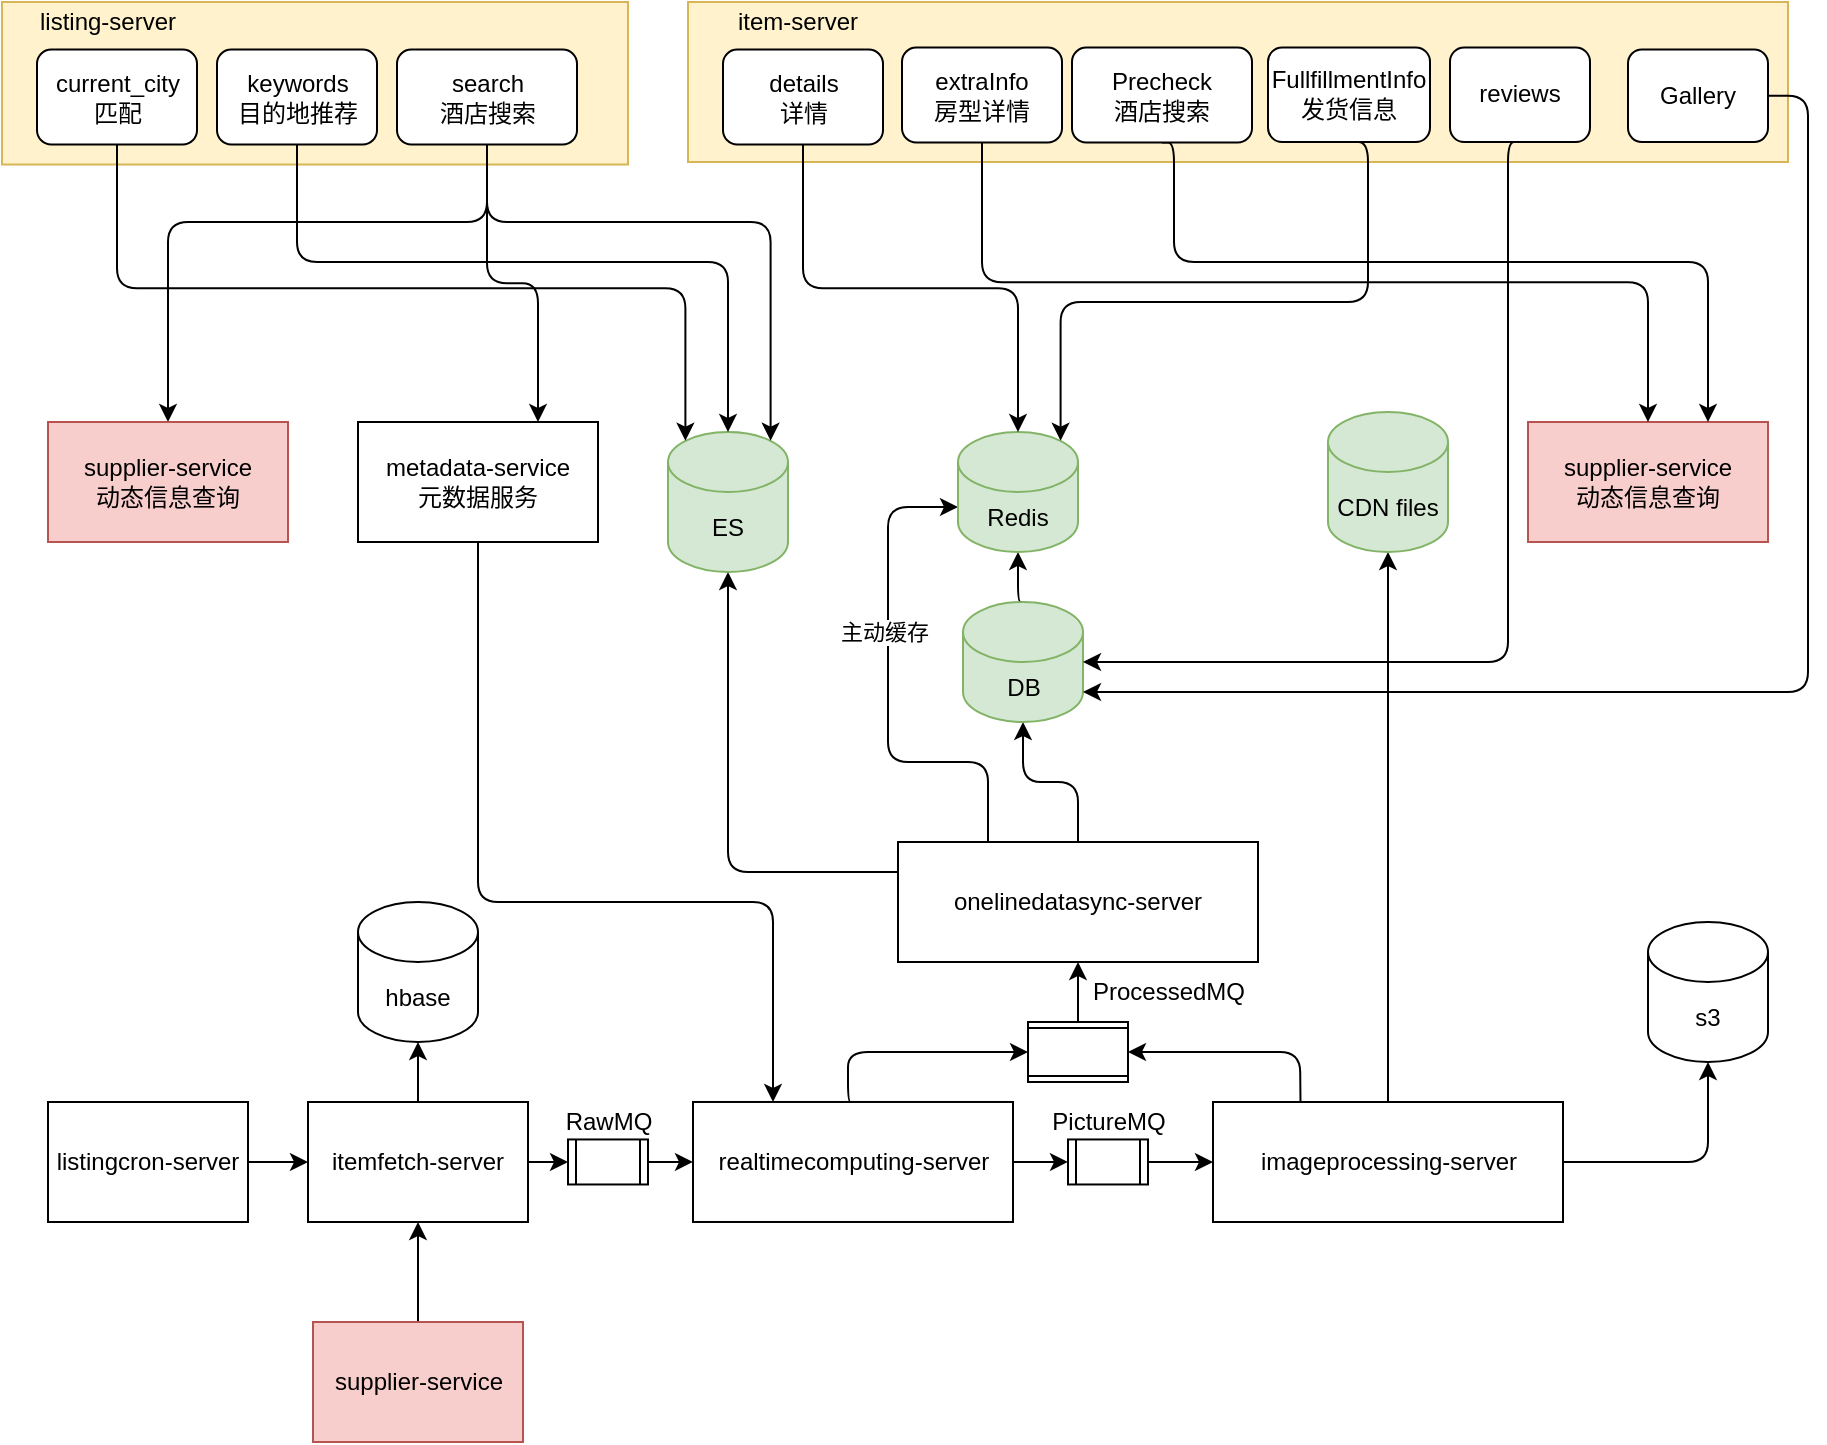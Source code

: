 <mxfile version="20.0.4" type="github">
  <diagram id="2-hrm1N1ebwm_3weLaVp" name="Page-1">
    <mxGraphModel dx="1298" dy="834" grid="1" gridSize="10" guides="1" tooltips="1" connect="1" arrows="1" fold="1" page="1" pageScale="1" pageWidth="1169" pageHeight="1654" math="0" shadow="0">
      <root>
        <mxCell id="0" />
        <mxCell id="1" parent="0" />
        <mxCell id="XFXk-plWXWxICO0-8bLS-1" value="" style="rounded=0;whiteSpace=wrap;html=1;fillColor=#fff2cc;strokeColor=#d6b656;" parent="1" vertex="1">
          <mxGeometry x="107" y="130" width="313" height="81.25" as="geometry" />
        </mxCell>
        <mxCell id="XFXk-plWXWxICO0-8bLS-9" style="edgeStyle=orthogonalEdgeStyle;rounded=0;orthogonalLoop=1;jettySize=auto;html=1;exitX=1;exitY=0.5;exitDx=0;exitDy=0;entryX=0;entryY=0.5;entryDx=0;entryDy=0;" parent="1" source="XFXk-plWXWxICO0-8bLS-3" target="XFXk-plWXWxICO0-8bLS-4" edge="1">
          <mxGeometry relative="1" as="geometry" />
        </mxCell>
        <mxCell id="XFXk-plWXWxICO0-8bLS-3" value="listingcron-server" style="rounded=0;whiteSpace=wrap;html=1;" parent="1" vertex="1">
          <mxGeometry x="130" y="680" width="100" height="60" as="geometry" />
        </mxCell>
        <mxCell id="XFXk-plWXWxICO0-8bLS-49" style="edgeStyle=orthogonalEdgeStyle;rounded=0;orthogonalLoop=1;jettySize=auto;html=1;exitX=1;exitY=0.5;exitDx=0;exitDy=0;entryX=0;entryY=0.5;entryDx=0;entryDy=0;" parent="1" source="XFXk-plWXWxICO0-8bLS-4" edge="1">
          <mxGeometry relative="1" as="geometry">
            <mxPoint x="390" y="710.01" as="targetPoint" />
            <Array as="points">
              <mxPoint x="370" y="710" />
              <mxPoint x="370" y="710" />
            </Array>
          </mxGeometry>
        </mxCell>
        <mxCell id="XFXk-plWXWxICO0-8bLS-120" style="edgeStyle=elbowEdgeStyle;rounded=1;orthogonalLoop=1;jettySize=auto;html=1;exitX=0.5;exitY=0;exitDx=0;exitDy=0;entryX=0.5;entryY=1;entryDx=0;entryDy=0;entryPerimeter=0;" parent="1" source="XFXk-plWXWxICO0-8bLS-4" target="XFXk-plWXWxICO0-8bLS-79" edge="1">
          <mxGeometry relative="1" as="geometry" />
        </mxCell>
        <mxCell id="XFXk-plWXWxICO0-8bLS-4" value="itemfetch-server" style="rounded=0;whiteSpace=wrap;html=1;" parent="1" vertex="1">
          <mxGeometry x="260" y="680" width="110" height="60" as="geometry" />
        </mxCell>
        <mxCell id="XFXk-plWXWxICO0-8bLS-70" style="edgeStyle=orthogonalEdgeStyle;rounded=0;orthogonalLoop=1;jettySize=auto;html=1;exitX=1;exitY=0.5;exitDx=0;exitDy=0;" parent="1" source="XFXk-plWXWxICO0-8bLS-5" target="XFXk-plWXWxICO0-8bLS-16" edge="1">
          <mxGeometry relative="1" as="geometry" />
        </mxCell>
        <mxCell id="XFXk-plWXWxICO0-8bLS-123" style="edgeStyle=elbowEdgeStyle;rounded=1;orthogonalLoop=1;jettySize=auto;html=1;exitX=0.5;exitY=0;exitDx=0;exitDy=0;entryX=0.5;entryY=1;entryDx=0;entryDy=0;" parent="1" source="XFXk-plWXWxICO0-8bLS-5" target="XFXk-plWXWxICO0-8bLS-63" edge="1">
          <mxGeometry relative="1" as="geometry">
            <Array as="points">
              <mxPoint x="530" y="660" />
            </Array>
          </mxGeometry>
        </mxCell>
        <mxCell id="XFXk-plWXWxICO0-8bLS-5" value="realtimecomputing-server" style="rounded=0;whiteSpace=wrap;html=1;" parent="1" vertex="1">
          <mxGeometry x="452.5" y="679.99" width="160" height="60" as="geometry" />
        </mxCell>
        <mxCell id="XFXk-plWXWxICO0-8bLS-126" style="edgeStyle=elbowEdgeStyle;rounded=1;orthogonalLoop=1;jettySize=auto;html=1;exitX=0;exitY=0.25;exitDx=0;exitDy=0;entryX=0.5;entryY=1;entryDx=0;entryDy=0;entryPerimeter=0;" parent="1" source="XFXk-plWXWxICO0-8bLS-6" target="XFXk-plWXWxICO0-8bLS-104" edge="1">
          <mxGeometry relative="1" as="geometry">
            <Array as="points">
              <mxPoint x="470" y="480" />
              <mxPoint x="500" y="480" />
            </Array>
          </mxGeometry>
        </mxCell>
        <mxCell id="FAEC4lMXxit8sSSjVPcY-42" style="edgeStyle=orthogonalEdgeStyle;rounded=1;orthogonalLoop=1;jettySize=auto;html=1;exitX=0.5;exitY=0;exitDx=0;exitDy=0;entryX=0.5;entryY=1;entryDx=0;entryDy=0;entryPerimeter=0;" edge="1" parent="1" source="XFXk-plWXWxICO0-8bLS-6" target="XFXk-plWXWxICO0-8bLS-107">
          <mxGeometry relative="1" as="geometry" />
        </mxCell>
        <mxCell id="FAEC4lMXxit8sSSjVPcY-44" style="edgeStyle=orthogonalEdgeStyle;rounded=1;orthogonalLoop=1;jettySize=auto;html=1;exitX=0.25;exitY=0;exitDx=0;exitDy=0;entryX=0;entryY=0;entryDx=0;entryDy=37.5;entryPerimeter=0;" edge="1" parent="1" source="XFXk-plWXWxICO0-8bLS-6" target="XFXk-plWXWxICO0-8bLS-109">
          <mxGeometry relative="1" as="geometry">
            <Array as="points">
              <mxPoint x="600" y="510" />
              <mxPoint x="550" y="510" />
              <mxPoint x="550" y="383" />
            </Array>
          </mxGeometry>
        </mxCell>
        <mxCell id="FAEC4lMXxit8sSSjVPcY-45" value="主动缓存" style="edgeLabel;html=1;align=center;verticalAlign=middle;resizable=0;points=[];" vertex="1" connectable="0" parent="FAEC4lMXxit8sSSjVPcY-44">
          <mxGeometry x="0.271" relative="1" as="geometry">
            <mxPoint x="-2" y="5" as="offset" />
          </mxGeometry>
        </mxCell>
        <mxCell id="XFXk-plWXWxICO0-8bLS-6" value="onelinedatasync-server" style="rounded=0;whiteSpace=wrap;html=1;" parent="1" vertex="1">
          <mxGeometry x="555" y="550" width="180" height="60" as="geometry" />
        </mxCell>
        <mxCell id="XFXk-plWXWxICO0-8bLS-97" style="edgeStyle=orthogonalEdgeStyle;rounded=1;orthogonalLoop=1;jettySize=auto;html=1;exitX=1;exitY=0.5;exitDx=0;exitDy=0;entryX=0.5;entryY=1;entryDx=0;entryDy=0;entryPerimeter=0;" parent="1" source="XFXk-plWXWxICO0-8bLS-7" target="XFXk-plWXWxICO0-8bLS-96" edge="1">
          <mxGeometry relative="1" as="geometry" />
        </mxCell>
        <mxCell id="XFXk-plWXWxICO0-8bLS-124" style="edgeStyle=elbowEdgeStyle;rounded=1;orthogonalLoop=1;jettySize=auto;html=1;exitX=0.25;exitY=0;exitDx=0;exitDy=0;entryX=0.5;entryY=0;entryDx=0;entryDy=0;" parent="1" source="XFXk-plWXWxICO0-8bLS-7" target="XFXk-plWXWxICO0-8bLS-63" edge="1">
          <mxGeometry relative="1" as="geometry">
            <Array as="points">
              <mxPoint x="756" y="660" />
              <mxPoint x="730" y="660" />
            </Array>
          </mxGeometry>
        </mxCell>
        <mxCell id="XFXk-plWXWxICO0-8bLS-131" style="edgeStyle=elbowEdgeStyle;rounded=1;orthogonalLoop=1;jettySize=auto;html=1;exitX=0.5;exitY=0;exitDx=0;exitDy=0;entryX=0.5;entryY=1;entryDx=0;entryDy=0;entryPerimeter=0;" parent="1" source="XFXk-plWXWxICO0-8bLS-7" target="XFXk-plWXWxICO0-8bLS-129" edge="1">
          <mxGeometry relative="1" as="geometry" />
        </mxCell>
        <mxCell id="XFXk-plWXWxICO0-8bLS-7" value="imageprocessing-server" style="rounded=0;whiteSpace=wrap;html=1;" parent="1" vertex="1">
          <mxGeometry x="712.5" y="680" width="175" height="60" as="geometry" />
        </mxCell>
        <mxCell id="XFXk-plWXWxICO0-8bLS-81" style="edgeStyle=orthogonalEdgeStyle;rounded=0;orthogonalLoop=1;jettySize=auto;html=1;exitX=1;exitY=0.5;exitDx=0;exitDy=0;entryX=0;entryY=0.5;entryDx=0;entryDy=0;" parent="1" source="XFXk-plWXWxICO0-8bLS-16" target="XFXk-plWXWxICO0-8bLS-7" edge="1">
          <mxGeometry relative="1" as="geometry" />
        </mxCell>
        <mxCell id="XFXk-plWXWxICO0-8bLS-16" value="" style="shape=process;whiteSpace=wrap;html=1;backgroundOutline=1;" parent="1" vertex="1">
          <mxGeometry x="640" y="698.73" width="40" height="22.51" as="geometry" />
        </mxCell>
        <mxCell id="XFXk-plWXWxICO0-8bLS-37" value="supplier-service&lt;br&gt;动态信息查询" style="rounded=0;whiteSpace=wrap;html=1;fillColor=#f8cecc;strokeColor=#b85450;" parent="1" vertex="1">
          <mxGeometry x="870" y="340" width="120" height="60" as="geometry" />
        </mxCell>
        <mxCell id="XFXk-plWXWxICO0-8bLS-47" style="edgeStyle=orthogonalEdgeStyle;rounded=0;orthogonalLoop=1;jettySize=auto;html=1;entryX=0.5;entryY=1;entryDx=0;entryDy=0;" parent="1" source="XFXk-plWXWxICO0-8bLS-46" target="XFXk-plWXWxICO0-8bLS-4" edge="1">
          <mxGeometry relative="1" as="geometry" />
        </mxCell>
        <mxCell id="XFXk-plWXWxICO0-8bLS-46" value="supplier-service&lt;br&gt;" style="rounded=0;whiteSpace=wrap;html=1;fillColor=#f8cecc;strokeColor=#b85450;" parent="1" vertex="1">
          <mxGeometry x="262.5" y="790" width="105" height="60" as="geometry" />
        </mxCell>
        <mxCell id="XFXk-plWXWxICO0-8bLS-88" style="edgeStyle=orthogonalEdgeStyle;rounded=0;orthogonalLoop=1;jettySize=auto;html=1;exitX=0;exitY=0.5;exitDx=0;exitDy=0;entryX=0.5;entryY=1;entryDx=0;entryDy=0;" parent="1" source="XFXk-plWXWxICO0-8bLS-63" target="XFXk-plWXWxICO0-8bLS-6" edge="1">
          <mxGeometry relative="1" as="geometry">
            <Array as="points">
              <mxPoint x="645" y="627" />
            </Array>
          </mxGeometry>
        </mxCell>
        <mxCell id="XFXk-plWXWxICO0-8bLS-63" value="" style="shape=process;whiteSpace=wrap;html=1;backgroundOutline=1;rotation=90;" parent="1" vertex="1">
          <mxGeometry x="630" y="630" width="30" height="49.99" as="geometry" />
        </mxCell>
        <mxCell id="XFXk-plWXWxICO0-8bLS-79" value="hbase" style="shape=cylinder3;whiteSpace=wrap;html=1;boundedLbl=1;backgroundOutline=1;size=15;" parent="1" vertex="1">
          <mxGeometry x="285" y="580" width="60" height="70" as="geometry" />
        </mxCell>
        <mxCell id="XFXk-plWXWxICO0-8bLS-95" style="edgeStyle=orthogonalEdgeStyle;rounded=0;orthogonalLoop=1;jettySize=auto;html=1;exitX=1;exitY=0.5;exitDx=0;exitDy=0;entryX=0;entryY=0.5;entryDx=0;entryDy=0;" parent="1" source="XFXk-plWXWxICO0-8bLS-93" target="XFXk-plWXWxICO0-8bLS-5" edge="1">
          <mxGeometry relative="1" as="geometry" />
        </mxCell>
        <mxCell id="XFXk-plWXWxICO0-8bLS-93" value="" style="shape=process;whiteSpace=wrap;html=1;backgroundOutline=1;" parent="1" vertex="1">
          <mxGeometry x="390" y="698.73" width="40" height="22.51" as="geometry" />
        </mxCell>
        <mxCell id="XFXk-plWXWxICO0-8bLS-96" value="s3" style="shape=cylinder3;whiteSpace=wrap;html=1;boundedLbl=1;backgroundOutline=1;size=15;" parent="1" vertex="1">
          <mxGeometry x="930" y="590" width="60" height="70" as="geometry" />
        </mxCell>
        <mxCell id="XFXk-plWXWxICO0-8bLS-104" value="ES" style="shape=cylinder3;whiteSpace=wrap;html=1;boundedLbl=1;backgroundOutline=1;size=15;fillColor=#d5e8d4;strokeColor=#82b366;" parent="1" vertex="1">
          <mxGeometry x="440" y="345" width="60" height="70" as="geometry" />
        </mxCell>
        <mxCell id="FAEC4lMXxit8sSSjVPcY-43" style="edgeStyle=orthogonalEdgeStyle;rounded=1;orthogonalLoop=1;jettySize=auto;html=1;exitX=0.5;exitY=0;exitDx=0;exitDy=0;exitPerimeter=0;entryX=0.5;entryY=1;entryDx=0;entryDy=0;entryPerimeter=0;" edge="1" parent="1" source="XFXk-plWXWxICO0-8bLS-107" target="XFXk-plWXWxICO0-8bLS-109">
          <mxGeometry relative="1" as="geometry" />
        </mxCell>
        <mxCell id="XFXk-plWXWxICO0-8bLS-107" value="DB" style="shape=cylinder3;whiteSpace=wrap;html=1;boundedLbl=1;backgroundOutline=1;size=15;fillColor=#d5e8d4;strokeColor=#82b366;" parent="1" vertex="1">
          <mxGeometry x="587.5" y="430" width="60" height="60" as="geometry" />
        </mxCell>
        <mxCell id="XFXk-plWXWxICO0-8bLS-109" value="Redis" style="shape=cylinder3;whiteSpace=wrap;html=1;boundedLbl=1;backgroundOutline=1;size=15;fillColor=#d5e8d4;strokeColor=#82b366;" parent="1" vertex="1">
          <mxGeometry x="585" y="345" width="60" height="60" as="geometry" />
        </mxCell>
        <mxCell id="XFXk-plWXWxICO0-8bLS-129" value="CDN files" style="shape=cylinder3;whiteSpace=wrap;html=1;boundedLbl=1;backgroundOutline=1;size=15;fillColor=#d5e8d4;strokeColor=#82b366;" parent="1" vertex="1">
          <mxGeometry x="770" y="335" width="60" height="70" as="geometry" />
        </mxCell>
        <mxCell id="XFXk-plWXWxICO0-8bLS-132" value="RawMQ" style="text;html=1;align=center;verticalAlign=middle;resizable=0;points=[];autosize=1;strokeColor=none;fillColor=none;" parent="1" vertex="1">
          <mxGeometry x="375" y="675" width="70" height="30" as="geometry" />
        </mxCell>
        <mxCell id="XFXk-plWXWxICO0-8bLS-133" value="PictureMQ" style="text;html=1;align=center;verticalAlign=middle;resizable=0;points=[];autosize=1;strokeColor=none;fillColor=none;" parent="1" vertex="1">
          <mxGeometry x="620" y="675" width="80" height="30" as="geometry" />
        </mxCell>
        <mxCell id="XFXk-plWXWxICO0-8bLS-134" value="ProcessedMQ" style="text;html=1;align=center;verticalAlign=middle;resizable=0;points=[];autosize=1;strokeColor=none;fillColor=none;" parent="1" vertex="1">
          <mxGeometry x="640" y="610" width="100" height="30" as="geometry" />
        </mxCell>
        <mxCell id="FAEC4lMXxit8sSSjVPcY-19" style="edgeStyle=orthogonalEdgeStyle;rounded=1;orthogonalLoop=1;jettySize=auto;html=1;exitX=0.5;exitY=1;exitDx=0;exitDy=0;entryX=0.145;entryY=0;entryDx=0;entryDy=4.35;entryPerimeter=0;" edge="1" parent="1" source="FAEC4lMXxit8sSSjVPcY-2" target="XFXk-plWXWxICO0-8bLS-104">
          <mxGeometry relative="1" as="geometry" />
        </mxCell>
        <mxCell id="FAEC4lMXxit8sSSjVPcY-2" value="current_city&lt;br&gt;匹配" style="rounded=1;whiteSpace=wrap;html=1;" vertex="1" parent="1">
          <mxGeometry x="124.5" y="153.75" width="80" height="47.5" as="geometry" />
        </mxCell>
        <mxCell id="FAEC4lMXxit8sSSjVPcY-22" style="edgeStyle=orthogonalEdgeStyle;rounded=1;orthogonalLoop=1;jettySize=auto;html=1;exitX=0.5;exitY=1;exitDx=0;exitDy=0;entryX=0.855;entryY=0;entryDx=0;entryDy=4.35;entryPerimeter=0;" edge="1" parent="1" source="FAEC4lMXxit8sSSjVPcY-4" target="XFXk-plWXWxICO0-8bLS-104">
          <mxGeometry relative="1" as="geometry">
            <Array as="points">
              <mxPoint x="350" y="240" />
              <mxPoint x="491" y="240" />
            </Array>
          </mxGeometry>
        </mxCell>
        <mxCell id="FAEC4lMXxit8sSSjVPcY-25" style="edgeStyle=orthogonalEdgeStyle;rounded=1;orthogonalLoop=1;jettySize=auto;html=1;exitX=0.5;exitY=1;exitDx=0;exitDy=0;entryX=0.5;entryY=0;entryDx=0;entryDy=0;" edge="1" parent="1" source="FAEC4lMXxit8sSSjVPcY-4" target="FAEC4lMXxit8sSSjVPcY-15">
          <mxGeometry relative="1" as="geometry">
            <Array as="points">
              <mxPoint x="350" y="240" />
              <mxPoint x="190" y="240" />
            </Array>
          </mxGeometry>
        </mxCell>
        <mxCell id="FAEC4lMXxit8sSSjVPcY-31" style="edgeStyle=orthogonalEdgeStyle;rounded=1;orthogonalLoop=1;jettySize=auto;html=1;exitX=0.5;exitY=1;exitDx=0;exitDy=0;entryX=0.75;entryY=0;entryDx=0;entryDy=0;" edge="1" parent="1" source="FAEC4lMXxit8sSSjVPcY-4" target="FAEC4lMXxit8sSSjVPcY-16">
          <mxGeometry relative="1" as="geometry" />
        </mxCell>
        <mxCell id="FAEC4lMXxit8sSSjVPcY-4" value="search&lt;br&gt;酒店搜索" style="rounded=1;whiteSpace=wrap;html=1;" vertex="1" parent="1">
          <mxGeometry x="304.5" y="153.75" width="90" height="47.5" as="geometry" />
        </mxCell>
        <mxCell id="FAEC4lMXxit8sSSjVPcY-21" style="edgeStyle=orthogonalEdgeStyle;rounded=1;orthogonalLoop=1;jettySize=auto;html=1;exitX=0.5;exitY=1;exitDx=0;exitDy=0;entryX=0.5;entryY=0;entryDx=0;entryDy=0;entryPerimeter=0;" edge="1" parent="1" source="FAEC4lMXxit8sSSjVPcY-5" target="XFXk-plWXWxICO0-8bLS-104">
          <mxGeometry relative="1" as="geometry">
            <Array as="points">
              <mxPoint x="255" y="260" />
              <mxPoint x="470" y="260" />
            </Array>
          </mxGeometry>
        </mxCell>
        <mxCell id="FAEC4lMXxit8sSSjVPcY-5" value="keywords&lt;br&gt;目的地推荐" style="rounded=1;whiteSpace=wrap;html=1;" vertex="1" parent="1">
          <mxGeometry x="214.5" y="153.75" width="80" height="47.5" as="geometry" />
        </mxCell>
        <mxCell id="FAEC4lMXxit8sSSjVPcY-6" value="" style="rounded=0;whiteSpace=wrap;html=1;fillColor=#fff2cc;strokeColor=#d6b656;" vertex="1" parent="1">
          <mxGeometry x="450" y="130" width="550" height="80" as="geometry" />
        </mxCell>
        <mxCell id="FAEC4lMXxit8sSSjVPcY-23" style="edgeStyle=orthogonalEdgeStyle;rounded=1;orthogonalLoop=1;jettySize=auto;html=1;exitX=0.5;exitY=1;exitDx=0;exitDy=0;entryX=0.5;entryY=0;entryDx=0;entryDy=0;entryPerimeter=0;" edge="1" parent="1" source="FAEC4lMXxit8sSSjVPcY-7" target="XFXk-plWXWxICO0-8bLS-109">
          <mxGeometry relative="1" as="geometry" />
        </mxCell>
        <mxCell id="FAEC4lMXxit8sSSjVPcY-7" value="details&lt;br&gt;详情" style="rounded=1;whiteSpace=wrap;html=1;" vertex="1" parent="1">
          <mxGeometry x="467.5" y="153.75" width="80" height="47.5" as="geometry" />
        </mxCell>
        <mxCell id="FAEC4lMXxit8sSSjVPcY-26" style="edgeStyle=orthogonalEdgeStyle;rounded=1;orthogonalLoop=1;jettySize=auto;html=1;exitX=0.5;exitY=1;exitDx=0;exitDy=0;entryX=0.75;entryY=0;entryDx=0;entryDy=0;" edge="1" parent="1" source="FAEC4lMXxit8sSSjVPcY-8" target="XFXk-plWXWxICO0-8bLS-37">
          <mxGeometry relative="1" as="geometry">
            <Array as="points">
              <mxPoint x="693" y="260" />
              <mxPoint x="960" y="260" />
            </Array>
          </mxGeometry>
        </mxCell>
        <mxCell id="FAEC4lMXxit8sSSjVPcY-8" value="Precheck&lt;br&gt;酒店搜索" style="rounded=1;whiteSpace=wrap;html=1;" vertex="1" parent="1">
          <mxGeometry x="642" y="152.75" width="90" height="47.5" as="geometry" />
        </mxCell>
        <mxCell id="FAEC4lMXxit8sSSjVPcY-24" style="edgeStyle=orthogonalEdgeStyle;rounded=1;orthogonalLoop=1;jettySize=auto;html=1;exitX=0.5;exitY=1;exitDx=0;exitDy=0;entryX=0.5;entryY=0;entryDx=0;entryDy=0;" edge="1" parent="1" source="FAEC4lMXxit8sSSjVPcY-9" target="XFXk-plWXWxICO0-8bLS-37">
          <mxGeometry relative="1" as="geometry" />
        </mxCell>
        <mxCell id="FAEC4lMXxit8sSSjVPcY-9" value="extraInfo&lt;br&gt;房型详情" style="rounded=1;whiteSpace=wrap;html=1;" vertex="1" parent="1">
          <mxGeometry x="557" y="152.75" width="80" height="47.5" as="geometry" />
        </mxCell>
        <mxCell id="FAEC4lMXxit8sSSjVPcY-27" style="edgeStyle=orthogonalEdgeStyle;rounded=1;orthogonalLoop=1;jettySize=auto;html=1;exitX=0.5;exitY=1;exitDx=0;exitDy=0;entryX=0.855;entryY=0;entryDx=0;entryDy=4.35;entryPerimeter=0;" edge="1" parent="1" source="FAEC4lMXxit8sSSjVPcY-10" target="XFXk-plWXWxICO0-8bLS-109">
          <mxGeometry relative="1" as="geometry">
            <Array as="points">
              <mxPoint x="790" y="280" />
              <mxPoint x="636" y="280" />
            </Array>
          </mxGeometry>
        </mxCell>
        <mxCell id="FAEC4lMXxit8sSSjVPcY-10" value="FullfillmentInfo&lt;br&gt;发货信息" style="rounded=1;whiteSpace=wrap;html=1;" vertex="1" parent="1">
          <mxGeometry x="740" y="152.75" width="81" height="47.25" as="geometry" />
        </mxCell>
        <mxCell id="FAEC4lMXxit8sSSjVPcY-28" style="edgeStyle=orthogonalEdgeStyle;rounded=1;orthogonalLoop=1;jettySize=auto;html=1;exitX=0.5;exitY=1;exitDx=0;exitDy=0;entryX=1;entryY=0.5;entryDx=0;entryDy=0;entryPerimeter=0;" edge="1" parent="1" source="FAEC4lMXxit8sSSjVPcY-13" target="XFXk-plWXWxICO0-8bLS-107">
          <mxGeometry relative="1" as="geometry">
            <Array as="points">
              <mxPoint x="860" y="200" />
              <mxPoint x="860" y="460" />
            </Array>
          </mxGeometry>
        </mxCell>
        <mxCell id="FAEC4lMXxit8sSSjVPcY-13" value="reviews" style="rounded=1;whiteSpace=wrap;html=1;" vertex="1" parent="1">
          <mxGeometry x="831" y="152.75" width="70" height="47.25" as="geometry" />
        </mxCell>
        <mxCell id="FAEC4lMXxit8sSSjVPcY-30" style="edgeStyle=orthogonalEdgeStyle;rounded=1;orthogonalLoop=1;jettySize=auto;html=1;exitX=1;exitY=0.5;exitDx=0;exitDy=0;entryX=1;entryY=1;entryDx=0;entryDy=-15;entryPerimeter=0;" edge="1" parent="1" source="FAEC4lMXxit8sSSjVPcY-14" target="XFXk-plWXWxICO0-8bLS-107">
          <mxGeometry relative="1" as="geometry" />
        </mxCell>
        <mxCell id="FAEC4lMXxit8sSSjVPcY-14" value="Gallery" style="rounded=1;whiteSpace=wrap;html=1;" vertex="1" parent="1">
          <mxGeometry x="920" y="153.75" width="70" height="46.25" as="geometry" />
        </mxCell>
        <mxCell id="FAEC4lMXxit8sSSjVPcY-15" value="supplier-service&lt;br&gt;动态信息查询" style="rounded=0;whiteSpace=wrap;html=1;fillColor=#f8cecc;strokeColor=#b85450;" vertex="1" parent="1">
          <mxGeometry x="130" y="340" width="120" height="60" as="geometry" />
        </mxCell>
        <mxCell id="FAEC4lMXxit8sSSjVPcY-40" style="edgeStyle=orthogonalEdgeStyle;rounded=1;orthogonalLoop=1;jettySize=auto;html=1;exitX=0.5;exitY=1;exitDx=0;exitDy=0;entryX=0.25;entryY=0;entryDx=0;entryDy=0;" edge="1" parent="1" source="FAEC4lMXxit8sSSjVPcY-16" target="XFXk-plWXWxICO0-8bLS-5">
          <mxGeometry relative="1" as="geometry">
            <Array as="points">
              <mxPoint x="345" y="580" />
              <mxPoint x="493" y="580" />
            </Array>
          </mxGeometry>
        </mxCell>
        <mxCell id="FAEC4lMXxit8sSSjVPcY-16" value="metadata-service&lt;br&gt;元数据服务" style="rounded=0;whiteSpace=wrap;html=1;" vertex="1" parent="1">
          <mxGeometry x="285" y="340" width="120" height="60" as="geometry" />
        </mxCell>
        <mxCell id="FAEC4lMXxit8sSSjVPcY-34" value="listing-server" style="text;html=1;strokeColor=none;fillColor=none;align=center;verticalAlign=middle;whiteSpace=wrap;rounded=0;" vertex="1" parent="1">
          <mxGeometry x="110" y="130" width="100" height="20" as="geometry" />
        </mxCell>
        <mxCell id="FAEC4lMXxit8sSSjVPcY-36" value="item-server" style="text;html=1;strokeColor=none;fillColor=none;align=center;verticalAlign=middle;whiteSpace=wrap;rounded=0;" vertex="1" parent="1">
          <mxGeometry x="455" y="130" width="100" height="20" as="geometry" />
        </mxCell>
      </root>
    </mxGraphModel>
  </diagram>
</mxfile>
